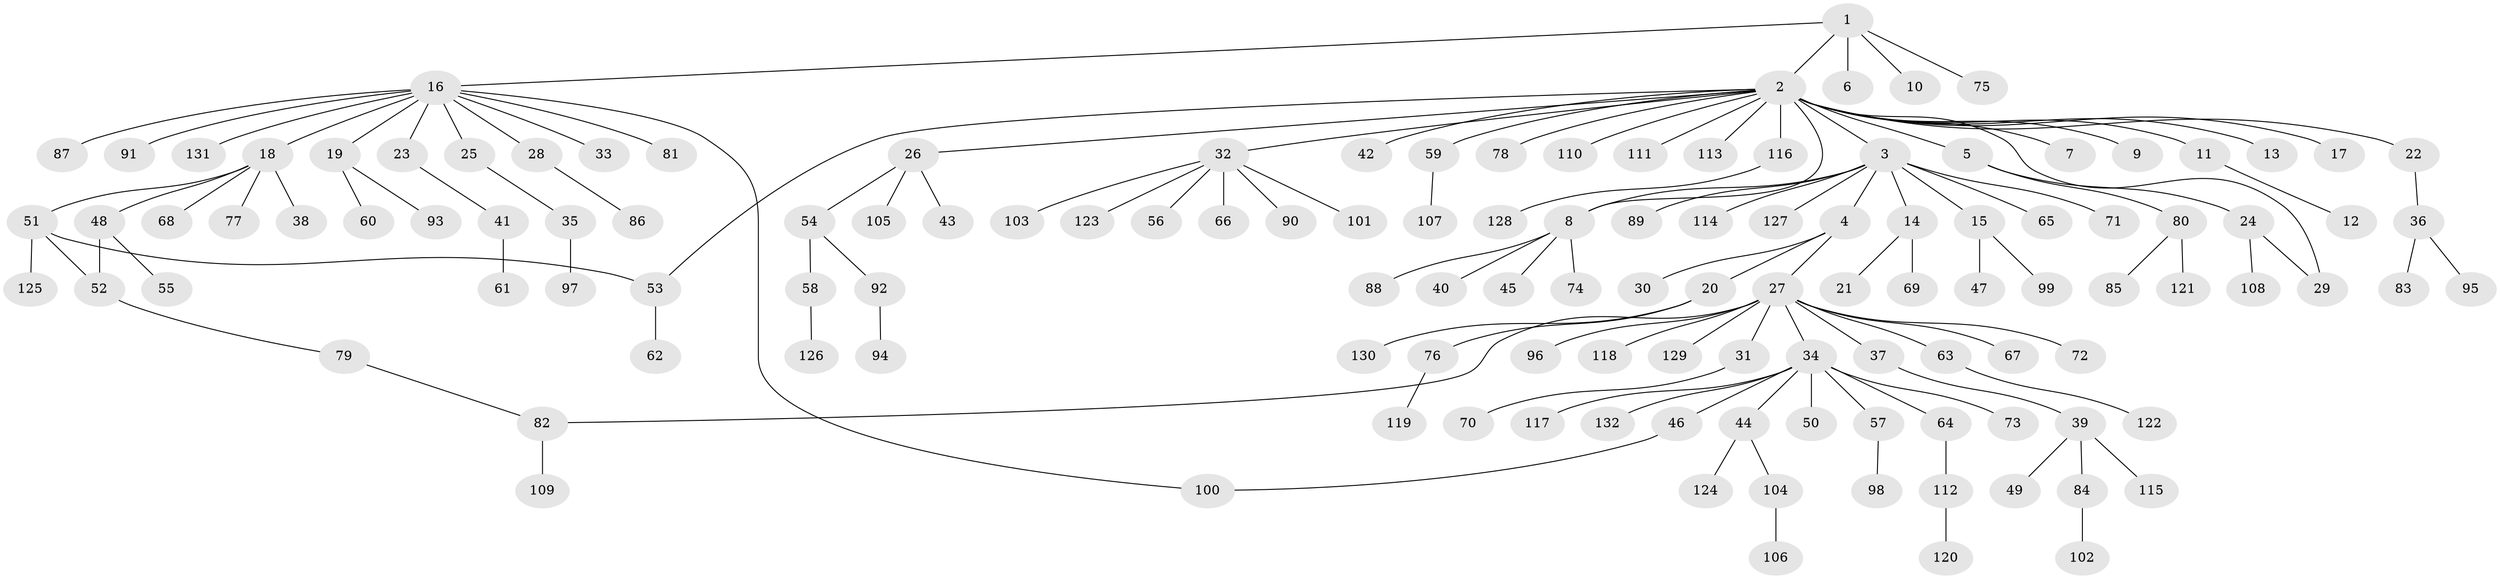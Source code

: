 // Generated by graph-tools (version 1.1) at 2025/47/03/09/25 04:47:38]
// undirected, 132 vertices, 137 edges
graph export_dot {
graph [start="1"]
  node [color=gray90,style=filled];
  1;
  2;
  3;
  4;
  5;
  6;
  7;
  8;
  9;
  10;
  11;
  12;
  13;
  14;
  15;
  16;
  17;
  18;
  19;
  20;
  21;
  22;
  23;
  24;
  25;
  26;
  27;
  28;
  29;
  30;
  31;
  32;
  33;
  34;
  35;
  36;
  37;
  38;
  39;
  40;
  41;
  42;
  43;
  44;
  45;
  46;
  47;
  48;
  49;
  50;
  51;
  52;
  53;
  54;
  55;
  56;
  57;
  58;
  59;
  60;
  61;
  62;
  63;
  64;
  65;
  66;
  67;
  68;
  69;
  70;
  71;
  72;
  73;
  74;
  75;
  76;
  77;
  78;
  79;
  80;
  81;
  82;
  83;
  84;
  85;
  86;
  87;
  88;
  89;
  90;
  91;
  92;
  93;
  94;
  95;
  96;
  97;
  98;
  99;
  100;
  101;
  102;
  103;
  104;
  105;
  106;
  107;
  108;
  109;
  110;
  111;
  112;
  113;
  114;
  115;
  116;
  117;
  118;
  119;
  120;
  121;
  122;
  123;
  124;
  125;
  126;
  127;
  128;
  129;
  130;
  131;
  132;
  1 -- 2;
  1 -- 6;
  1 -- 10;
  1 -- 16;
  1 -- 75;
  2 -- 3;
  2 -- 5;
  2 -- 7;
  2 -- 8;
  2 -- 9;
  2 -- 11;
  2 -- 13;
  2 -- 17;
  2 -- 22;
  2 -- 26;
  2 -- 29;
  2 -- 32;
  2 -- 42;
  2 -- 53;
  2 -- 59;
  2 -- 78;
  2 -- 110;
  2 -- 111;
  2 -- 113;
  2 -- 116;
  3 -- 4;
  3 -- 8;
  3 -- 14;
  3 -- 15;
  3 -- 65;
  3 -- 71;
  3 -- 89;
  3 -- 114;
  3 -- 127;
  4 -- 20;
  4 -- 27;
  4 -- 30;
  5 -- 24;
  5 -- 80;
  8 -- 40;
  8 -- 45;
  8 -- 74;
  8 -- 88;
  11 -- 12;
  14 -- 21;
  14 -- 69;
  15 -- 47;
  15 -- 99;
  16 -- 18;
  16 -- 19;
  16 -- 23;
  16 -- 25;
  16 -- 28;
  16 -- 33;
  16 -- 81;
  16 -- 87;
  16 -- 91;
  16 -- 100;
  16 -- 131;
  18 -- 38;
  18 -- 48;
  18 -- 51;
  18 -- 68;
  18 -- 77;
  19 -- 60;
  19 -- 93;
  20 -- 76;
  20 -- 130;
  22 -- 36;
  23 -- 41;
  24 -- 29;
  24 -- 108;
  25 -- 35;
  26 -- 43;
  26 -- 54;
  26 -- 105;
  27 -- 31;
  27 -- 34;
  27 -- 37;
  27 -- 63;
  27 -- 67;
  27 -- 72;
  27 -- 82;
  27 -- 96;
  27 -- 118;
  27 -- 129;
  28 -- 86;
  31 -- 70;
  32 -- 56;
  32 -- 66;
  32 -- 90;
  32 -- 101;
  32 -- 103;
  32 -- 123;
  34 -- 44;
  34 -- 46;
  34 -- 50;
  34 -- 57;
  34 -- 64;
  34 -- 73;
  34 -- 117;
  34 -- 132;
  35 -- 97;
  36 -- 83;
  36 -- 95;
  37 -- 39;
  39 -- 49;
  39 -- 84;
  39 -- 115;
  41 -- 61;
  44 -- 104;
  44 -- 124;
  46 -- 100;
  48 -- 52;
  48 -- 55;
  51 -- 52;
  51 -- 53;
  51 -- 125;
  52 -- 79;
  53 -- 62;
  54 -- 58;
  54 -- 92;
  57 -- 98;
  58 -- 126;
  59 -- 107;
  63 -- 122;
  64 -- 112;
  76 -- 119;
  79 -- 82;
  80 -- 85;
  80 -- 121;
  82 -- 109;
  84 -- 102;
  92 -- 94;
  104 -- 106;
  112 -- 120;
  116 -- 128;
}
